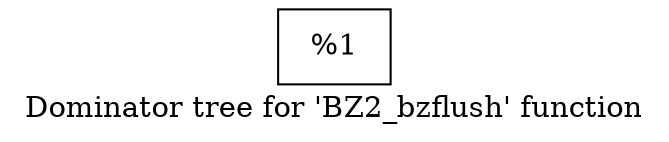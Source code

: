 digraph "Dominator tree for 'BZ2_bzflush' function" {
	label="Dominator tree for 'BZ2_bzflush' function";

	Node0x1e8fff0 [shape=record,label="{%1}"];
}
